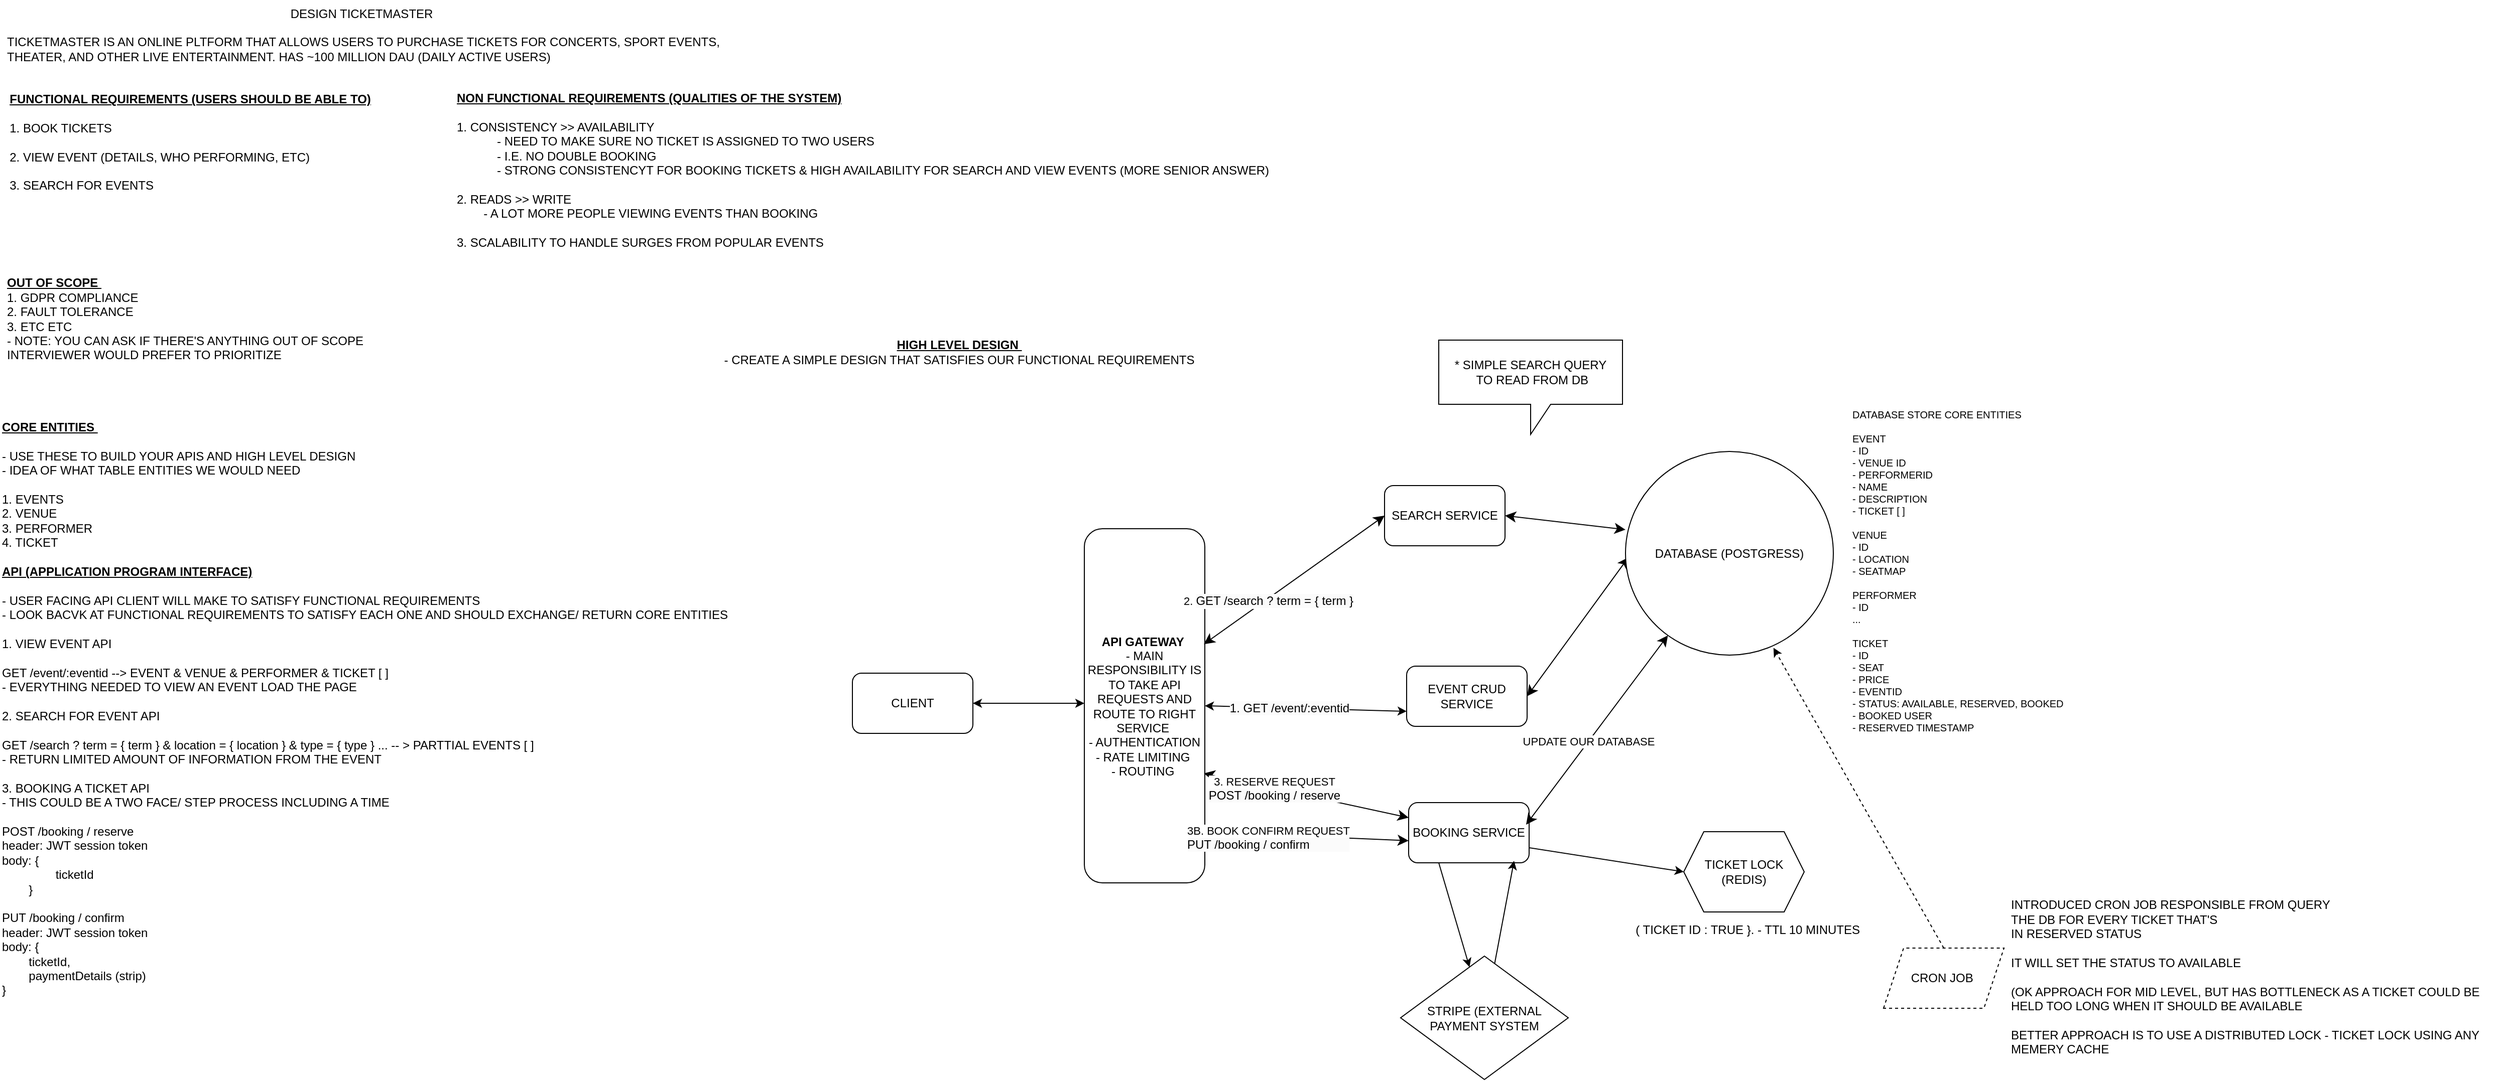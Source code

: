 <mxfile version="24.7.5">
  <diagram name="Page-1" id="ZvQZzqbp089TTAOFf1sz">
    <mxGraphModel dx="1242" dy="808" grid="0" gridSize="10" guides="1" tooltips="1" connect="1" arrows="1" fold="1" page="1" pageScale="1" pageWidth="850" pageHeight="1100" math="0" shadow="0">
      <root>
        <mxCell id="0" />
        <mxCell id="1" parent="0" />
        <mxCell id="pgA_VzdrSxCovMQpNKye-1" value="&lt;div style=&quot;text-align: center;&quot;&gt;&lt;span style=&quot;background-color: initial;&quot;&gt;DESIGN TICKETMASTER&amp;nbsp;&lt;/span&gt;&lt;/div&gt;&lt;div style=&quot;text-align: center;&quot;&gt;&lt;span style=&quot;background-color: initial;&quot;&gt;&lt;br&gt;&lt;/span&gt;&lt;/div&gt;&lt;div&gt;TICKETMASTER IS AN ONLINE PLTFORM THAT ALLOWS USERS TO PURCHASE TICKETS FOR CONCERTS, SPORT EVENTS,&lt;/div&gt;&lt;div&gt;THEATER, AND OTHER LIVE ENTERTAINMENT. HAS ~100 MILLION DAU (DAILY ACTIVE USERS)&lt;/div&gt;&lt;div style=&quot;&quot;&gt;&lt;br&gt;&lt;/div&gt;" style="text;html=1;align=left;verticalAlign=middle;resizable=0;points=[];autosize=1;strokeColor=none;fillColor=none;" parent="1" vertex="1">
          <mxGeometry x="6" y="6" width="728" height="84" as="geometry" />
        </mxCell>
        <mxCell id="pgA_VzdrSxCovMQpNKye-2" value="&lt;b&gt;&lt;u&gt;FUNCTIONAL REQUIREMENTS (USERS SHOULD BE ABLE TO)&lt;/u&gt;&lt;/b&gt;&lt;div&gt;&lt;br&gt;&lt;/div&gt;&lt;div style=&quot;text-align: left;&quot;&gt;1. BOOK TICKETS&amp;nbsp;&lt;/div&gt;&lt;div style=&quot;text-align: left;&quot;&gt;&lt;span style=&quot;background-color: initial;&quot;&gt;&lt;br&gt;&lt;/span&gt;&lt;/div&gt;&lt;div style=&quot;text-align: left;&quot;&gt;&lt;span style=&quot;background-color: initial;&quot;&gt;2. VIEW EVENT (DETAILS, WHO PERFORMING, ETC)&lt;/span&gt;&lt;/div&gt;&lt;div style=&quot;text-align: left;&quot;&gt;&lt;br&gt;&lt;/div&gt;&lt;div style=&quot;text-align: left;&quot;&gt;3. SEARCH FOR EVENTS&amp;nbsp;&lt;/div&gt;" style="text;html=1;align=center;verticalAlign=middle;resizable=0;points=[];autosize=1;strokeColor=none;fillColor=none;" parent="1" vertex="1">
          <mxGeometry x="1" y="91" width="378" height="113" as="geometry" />
        </mxCell>
        <mxCell id="pgA_VzdrSxCovMQpNKye-3" value="&lt;b&gt;&lt;u&gt;NON FUNCTIONAL REQUIREMENTS (QUALITIES OF THE SYSTEM)&lt;/u&gt;&lt;/b&gt;&lt;div&gt;&lt;br&gt;&lt;/div&gt;&lt;div&gt;1. CONSISTENCY &amp;gt;&amp;gt; AVAILABILITY&amp;nbsp;&lt;/div&gt;&lt;blockquote style=&quot;margin: 0 0 0 40px; border: none; padding: 0px;&quot;&gt;&lt;div&gt;- NEED TO MAKE SURE NO TICKET IS ASSIGNED TO TWO USERS&amp;nbsp;&lt;/div&gt;&lt;div&gt;- I.E. NO DOUBLE BOOKING&lt;/div&gt;&lt;div&gt;- STRONG CONSISTENCYT FOR BOOKING TICKETS &amp;amp; HIGH AVAILABILITY FOR SEARCH AND VIEW EVENTS (MORE SENIOR ANSWER)&lt;/div&gt;&lt;/blockquote&gt;&lt;div&gt;&lt;br&gt;&lt;/div&gt;&lt;div&gt;2. READS &amp;gt;&amp;gt; WRITE&amp;nbsp;&lt;/div&gt;&lt;div&gt;&lt;span style=&quot;white-space: pre;&quot;&gt;&#x9;&lt;/span&gt;- A LOT MORE PEOPLE VIEWING EVENTS THAN BOOKING&amp;nbsp;&lt;br&gt;&lt;/div&gt;&lt;div&gt;&lt;br&gt;&lt;/div&gt;&lt;div&gt;3. SCALABILITY TO HANDLE SURGES FROM POPULAR EVENTS&lt;/div&gt;&lt;div&gt;&amp;nbsp;&lt;/div&gt;" style="text;html=1;align=left;verticalAlign=middle;resizable=0;points=[];autosize=1;strokeColor=none;fillColor=none;" parent="1" vertex="1">
          <mxGeometry x="454" y="90" width="827" height="185" as="geometry" />
        </mxCell>
        <mxCell id="pgA_VzdrSxCovMQpNKye-4" value="&lt;b&gt;&lt;u&gt;OUT OF SCOPE&amp;nbsp;&lt;/u&gt;&lt;/b&gt;&lt;div&gt;1. GDPR COMPLIANCE&amp;nbsp;&lt;/div&gt;&lt;div&gt;2. FAULT TOLERANCE&lt;/div&gt;&lt;div&gt;3. ETC ETC&lt;/div&gt;&lt;div&gt;- NOTE: YOU CAN ASK IF THERE&#39;S ANYTHING OUT OF SCOPE&amp;nbsp;&lt;/div&gt;&lt;div&gt;INTERVIEWER WOULD PREFER TO PRIORITIZE&lt;/div&gt;" style="text;html=1;align=left;verticalAlign=middle;resizable=0;points=[];autosize=1;strokeColor=none;fillColor=none;" parent="1" vertex="1">
          <mxGeometry x="6" y="275" width="376" height="98" as="geometry" />
        </mxCell>
        <mxCell id="pgA_VzdrSxCovMQpNKye-5" value="&lt;b&gt;&lt;u&gt;CORE ENTITIES&amp;nbsp;&lt;/u&gt;&lt;/b&gt;&lt;div&gt;&lt;b&gt;&lt;u&gt;&lt;br&gt;&lt;/u&gt;&lt;/b&gt;&lt;div&gt;- USE THESE TO BUILD YOUR APIS AND HIGH LEVEL DESIGN&lt;/div&gt;&lt;div&gt;- IDEA OF WHAT TABLE ENTITIES WE WOULD NEED&amp;nbsp;&lt;/div&gt;&lt;div&gt;&lt;br&gt;&lt;/div&gt;&lt;div&gt;1. EVENTS&amp;nbsp;&lt;/div&gt;&lt;div&gt;2. VENUE&lt;/div&gt;&lt;div&gt;3. PERFORMER&lt;/div&gt;&lt;div&gt;4. TICKET&lt;/div&gt;&lt;div&gt;&lt;br&gt;&lt;/div&gt;&lt;div&gt;&lt;b&gt;&lt;u&gt;API (APPLICATION PROGRAM INTERFACE)&lt;/u&gt;&lt;/b&gt;&lt;/div&gt;&lt;div&gt;&lt;br&gt;&lt;/div&gt;&lt;div&gt;- USER FACING API CLIENT WILL MAKE TO SATISFY FUNCTIONAL REQUIREMENTS&amp;nbsp;&lt;/div&gt;&lt;div&gt;- LOOK BACVK AT FUNCTIONAL REQUIREMENTS TO SATISFY EACH ONE AND SHOULD EXCHANGE/ RETURN CORE ENTITIES&lt;/div&gt;&lt;div&gt;&lt;br&gt;&lt;/div&gt;&lt;div&gt;1. VIEW EVENT API&amp;nbsp;&lt;/div&gt;&lt;div&gt;&lt;br&gt;&lt;/div&gt;&lt;div&gt;GET /event/:eventid --&amp;gt; EVENT &amp;amp; VENUE &amp;amp; PERFORMER &amp;amp; TICKET [ ]&amp;nbsp;&lt;/div&gt;&lt;div&gt;- EVERYTHING NEEDED TO VIEW AN EVENT LOAD THE PAGE&lt;/div&gt;&lt;div&gt;&lt;br&gt;&lt;/div&gt;&lt;div&gt;2. SEARCH FOR EVENT API&amp;nbsp;&lt;/div&gt;&lt;div&gt;&lt;br&gt;&lt;/div&gt;&lt;div&gt;GET /search ? term = { term } &amp;amp; location = { location } &amp;amp; type = { type } ... -- &amp;gt; PARTTIAL EVENTS [ ]&lt;/div&gt;&lt;div&gt;- RETURN LIMITED AMOUNT OF INFORMATION FROM THE EVENT&amp;nbsp;&lt;/div&gt;&lt;div&gt;&lt;br&gt;&lt;/div&gt;&lt;div&gt;3. BOOKING A TICKET API&amp;nbsp;&lt;/div&gt;&lt;div&gt;- THIS COULD BE A TWO FACE/ STEP PROCESS INCLUDING A TIME&amp;nbsp;&lt;/div&gt;&lt;div&gt;&lt;br&gt;&lt;/div&gt;&lt;div&gt;POST /booking / reserve&lt;/div&gt;&lt;div&gt;header: JWT session token&lt;/div&gt;&lt;div&gt;body: {&lt;/div&gt;&lt;div&gt;&lt;span style=&quot;white-space: pre;&quot;&gt;&#x9;&lt;span style=&quot;white-space: pre;&quot;&gt;&#x9;&lt;/span&gt;&lt;/span&gt;ticketId&lt;br&gt;&lt;/div&gt;&lt;div&gt;&lt;span style=&quot;white-space: pre;&quot;&gt;&#x9;&lt;/span&gt;}&lt;/div&gt;&lt;div&gt;&lt;br&gt;&lt;/div&gt;&lt;div&gt;PUT /booking / confirm&amp;nbsp;&lt;/div&gt;&lt;div&gt;header: JWT session token&amp;nbsp;&lt;/div&gt;&lt;div&gt;body: {&lt;/div&gt;&lt;div&gt;&lt;span style=&quot;white-space: pre;&quot;&gt;&#x9;&lt;/span&gt;ticketId,&lt;br&gt;&lt;/div&gt;&lt;div&gt;&lt;span style=&quot;white-space: pre;&quot;&gt;&#x9;&lt;/span&gt;paymentDetails (strip)&lt;/div&gt;&lt;div&gt;}&lt;/div&gt;&lt;div&gt;&lt;br&gt;&lt;/div&gt;&lt;div&gt;&lt;br&gt;&lt;/div&gt;&lt;div&gt;&lt;br&gt;&lt;/div&gt;&lt;/div&gt;" style="text;html=1;align=left;verticalAlign=middle;resizable=0;points=[];autosize=1;strokeColor=none;fillColor=none;" parent="1" vertex="1">
          <mxGeometry x="1" y="418" width="741" height="631" as="geometry" />
        </mxCell>
        <mxCell id="pgA_VzdrSxCovMQpNKye-6" value="&lt;b&gt;&lt;u&gt;HIGH LEVEL DESIGN&amp;nbsp;&lt;/u&gt;&lt;/b&gt;&lt;div&gt;- CREATE A SIMPLE DESIGN THAT SATISFIES OUR FUNCTIONAL REQUIREMENTS&lt;/div&gt;" style="text;html=1;align=center;verticalAlign=middle;resizable=0;points=[];autosize=1;strokeColor=none;fillColor=none;" parent="1" vertex="1">
          <mxGeometry x="712" y="336" width="487" height="41" as="geometry" />
        </mxCell>
        <mxCell id="pgA_VzdrSxCovMQpNKye-9" style="edgeStyle=orthogonalEdgeStyle;rounded=0;orthogonalLoop=1;jettySize=auto;html=1;exitX=1;exitY=0.5;exitDx=0;exitDy=0;startArrow=classic;startFill=1;" parent="1" source="pgA_VzdrSxCovMQpNKye-7" target="pgA_VzdrSxCovMQpNKye-8" edge="1">
          <mxGeometry relative="1" as="geometry">
            <Array as="points">
              <mxPoint x="1058" y="707" />
              <mxPoint x="1058" y="707" />
            </Array>
          </mxGeometry>
        </mxCell>
        <mxCell id="pgA_VzdrSxCovMQpNKye-7" value="CLIENT" style="rounded=1;whiteSpace=wrap;html=1;" parent="1" vertex="1">
          <mxGeometry x="850" y="677" width="120" height="60" as="geometry" />
        </mxCell>
        <mxCell id="pgA_VzdrSxCovMQpNKye-8" value="&lt;b&gt;API GATEWAY&amp;nbsp;&lt;/b&gt;&lt;div&gt;- MAIN RESPONSIBILITY IS TO TAKE API REQUESTS AND ROUTE TO RIGHT SERVICE&amp;nbsp;&lt;/div&gt;&lt;div&gt;- AUTHENTICATION&lt;/div&gt;&lt;div&gt;- RATE LIMITING&amp;nbsp;&lt;/div&gt;&lt;div&gt;- ROUTING&amp;nbsp;&lt;/div&gt;" style="rounded=1;whiteSpace=wrap;html=1;" parent="1" vertex="1">
          <mxGeometry x="1081" y="533" width="120" height="353" as="geometry" />
        </mxCell>
        <mxCell id="pgA_VzdrSxCovMQpNKye-10" value="EVENT CRUD SERVICE" style="rounded=1;whiteSpace=wrap;html=1;" parent="1" vertex="1">
          <mxGeometry x="1402" y="670" width="120" height="60" as="geometry" />
        </mxCell>
        <mxCell id="pgA_VzdrSxCovMQpNKye-11" value="" style="endArrow=classic;startArrow=classic;html=1;rounded=0;entryX=0;entryY=0.75;entryDx=0;entryDy=0;exitX=1;exitY=0.5;exitDx=0;exitDy=0;" parent="1" source="pgA_VzdrSxCovMQpNKye-8" target="pgA_VzdrSxCovMQpNKye-10" edge="1">
          <mxGeometry width="50" height="50" relative="1" as="geometry">
            <mxPoint x="1201" y="617" as="sourcePoint" />
            <mxPoint x="1251" y="567" as="targetPoint" />
          </mxGeometry>
        </mxCell>
        <mxCell id="pgA_VzdrSxCovMQpNKye-18" value="&lt;span style=&quot;font-size: 12px; text-align: left; background-color: rgb(251, 251, 251);&quot;&gt;1. GET /event/:eventid&lt;/span&gt;" style="edgeLabel;html=1;align=center;verticalAlign=middle;resizable=0;points=[];" parent="pgA_VzdrSxCovMQpNKye-11" vertex="1" connectable="0">
          <mxGeometry x="-0.168" relative="1" as="geometry">
            <mxPoint as="offset" />
          </mxGeometry>
        </mxCell>
        <mxCell id="pgA_VzdrSxCovMQpNKye-13" value="" style="edgeStyle=none;orthogonalLoop=1;jettySize=auto;html=1;endArrow=classic;startArrow=classic;endSize=8;startSize=8;rounded=0;exitX=1;exitY=0.5;exitDx=0;exitDy=0;" parent="1" source="pgA_VzdrSxCovMQpNKye-10" edge="1">
          <mxGeometry width="100" relative="1" as="geometry">
            <mxPoint x="1523" y="561.5" as="sourcePoint" />
            <mxPoint x="1623" y="561.5" as="targetPoint" />
            <Array as="points" />
          </mxGeometry>
        </mxCell>
        <mxCell id="pgA_VzdrSxCovMQpNKye-15" value="DATABASE (POSTGRESS)" style="ellipse;whiteSpace=wrap;html=1;" parent="1" vertex="1">
          <mxGeometry x="1620" y="456" width="207" height="203" as="geometry" />
        </mxCell>
        <mxCell id="pgA_VzdrSxCovMQpNKye-16" value="DATABASE STORE CORE ENTITIES&amp;nbsp;&lt;div style=&quot;font-size: 10px;&quot;&gt;&lt;br style=&quot;font-size: 10px;&quot;&gt;&lt;/div&gt;&lt;div style=&quot;font-size: 10px;&quot;&gt;EVENT&amp;nbsp;&lt;/div&gt;&lt;div style=&quot;font-size: 10px;&quot;&gt;- ID&amp;nbsp;&lt;/div&gt;&lt;div style=&quot;font-size: 10px;&quot;&gt;- VENUE ID&amp;nbsp;&lt;/div&gt;&lt;div style=&quot;font-size: 10px;&quot;&gt;- PERFORMERID&amp;nbsp;&lt;/div&gt;&lt;div style=&quot;font-size: 10px;&quot;&gt;- NAME&lt;/div&gt;&lt;div style=&quot;font-size: 10px;&quot;&gt;- DESCRIPTION&amp;nbsp;&lt;/div&gt;&lt;div style=&quot;font-size: 10px;&quot;&gt;- TICKET [ ]&lt;/div&gt;&lt;div style=&quot;font-size: 10px;&quot;&gt;&lt;br style=&quot;font-size: 10px;&quot;&gt;&lt;/div&gt;&lt;div style=&quot;font-size: 10px;&quot;&gt;VENUE&amp;nbsp;&lt;/div&gt;&lt;div style=&quot;font-size: 10px;&quot;&gt;- ID&amp;nbsp;&lt;/div&gt;&lt;div style=&quot;font-size: 10px;&quot;&gt;- LOCATION&amp;nbsp;&lt;/div&gt;&lt;div style=&quot;font-size: 10px;&quot;&gt;- SEATMAP&lt;/div&gt;&lt;div style=&quot;font-size: 10px;&quot;&gt;&lt;br style=&quot;font-size: 10px;&quot;&gt;&lt;/div&gt;&lt;div style=&quot;font-size: 10px;&quot;&gt;PERFORMER&lt;/div&gt;&lt;div style=&quot;font-size: 10px;&quot;&gt;- ID&lt;/div&gt;&lt;div style=&quot;font-size: 10px;&quot;&gt;...&lt;/div&gt;&lt;div style=&quot;font-size: 10px;&quot;&gt;&lt;br style=&quot;font-size: 10px;&quot;&gt;&lt;/div&gt;&lt;div style=&quot;font-size: 10px;&quot;&gt;TICKET&amp;nbsp;&lt;/div&gt;&lt;div style=&quot;font-size: 10px;&quot;&gt;- ID&amp;nbsp;&lt;/div&gt;&lt;div style=&quot;font-size: 10px;&quot;&gt;- SEAT&amp;nbsp;&lt;/div&gt;&lt;div style=&quot;font-size: 10px;&quot;&gt;- PRICE&lt;/div&gt;&lt;div style=&quot;font-size: 10px;&quot;&gt;- EVENTID&lt;/div&gt;&lt;div style=&quot;font-size: 10px;&quot;&gt;- STATUS: AVAILABLE, RESERVED, BOOKED&lt;/div&gt;&lt;div style=&quot;font-size: 10px;&quot;&gt;- BOOKED USER&lt;/div&gt;&lt;div style=&quot;font-size: 10px;&quot;&gt;- RESERVED TIMESTAMP&lt;/div&gt;" style="text;html=1;align=left;verticalAlign=middle;resizable=0;points=[];autosize=1;strokeColor=none;fillColor=none;fontSize=10;" parent="1" vertex="1">
          <mxGeometry x="1844" y="407" width="228" height="336" as="geometry" />
        </mxCell>
        <mxCell id="pgA_VzdrSxCovMQpNKye-19" value="SEARCH SERVICE" style="rounded=1;whiteSpace=wrap;html=1;" parent="1" vertex="1">
          <mxGeometry x="1380" y="490" width="120" height="60" as="geometry" />
        </mxCell>
        <mxCell id="pgA_VzdrSxCovMQpNKye-20" value="" style="edgeStyle=none;orthogonalLoop=1;jettySize=auto;html=1;endArrow=classic;startArrow=classic;endSize=8;startSize=8;rounded=0;exitX=0.992;exitY=0.326;exitDx=0;exitDy=0;exitPerimeter=0;entryX=0;entryY=0.5;entryDx=0;entryDy=0;" parent="1" source="pgA_VzdrSxCovMQpNKye-8" target="pgA_VzdrSxCovMQpNKye-19" edge="1">
          <mxGeometry width="100" relative="1" as="geometry">
            <mxPoint x="1237" y="565" as="sourcePoint" />
            <mxPoint x="1337" y="565" as="targetPoint" />
            <Array as="points" />
          </mxGeometry>
        </mxCell>
        <mxCell id="pgA_VzdrSxCovMQpNKye-24" value="2.&amp;nbsp;&lt;span style=&quot;font-size: 12px; text-align: left; background-color: rgb(251, 251, 251);&quot;&gt;GET /search ? term = { term }&lt;/span&gt;" style="edgeLabel;html=1;align=center;verticalAlign=middle;resizable=0;points=[];" parent="pgA_VzdrSxCovMQpNKye-20" vertex="1" connectable="0">
          <mxGeometry x="-0.302" y="-2" relative="1" as="geometry">
            <mxPoint as="offset" />
          </mxGeometry>
        </mxCell>
        <mxCell id="pgA_VzdrSxCovMQpNKye-21" value="" style="edgeStyle=none;orthogonalLoop=1;jettySize=auto;html=1;endArrow=classic;startArrow=classic;endSize=8;startSize=8;rounded=0;entryX=0;entryY=0.384;entryDx=0;entryDy=0;entryPerimeter=0;exitX=1;exitY=0.5;exitDx=0;exitDy=0;" parent="1" source="pgA_VzdrSxCovMQpNKye-19" target="pgA_VzdrSxCovMQpNKye-15" edge="1">
          <mxGeometry width="100" relative="1" as="geometry">
            <mxPoint x="1495" y="512" as="sourcePoint" />
            <mxPoint x="1595" y="512" as="targetPoint" />
            <Array as="points" />
          </mxGeometry>
        </mxCell>
        <mxCell id="pgA_VzdrSxCovMQpNKye-23" value="&lt;span style=&quot;text-wrap: nowrap;&quot;&gt;* SIMPLE SEARCH QUERY&lt;/span&gt;&lt;div style=&quot;text-wrap: nowrap;&quot;&gt;&amp;nbsp;TO READ FROM DB&lt;/div&gt;" style="shape=callout;whiteSpace=wrap;html=1;perimeter=calloutPerimeter;" parent="1" vertex="1">
          <mxGeometry x="1434" y="345" width="183" height="94" as="geometry" />
        </mxCell>
        <mxCell id="pgA_VzdrSxCovMQpNKye-25" value="BOOKING SERVICE" style="rounded=1;whiteSpace=wrap;html=1;" parent="1" vertex="1">
          <mxGeometry x="1404" y="806" width="120" height="60" as="geometry" />
        </mxCell>
        <mxCell id="pgA_VzdrSxCovMQpNKye-26" value="" style="edgeStyle=none;orthogonalLoop=1;jettySize=auto;html=1;endArrow=classic;startArrow=classic;endSize=8;startSize=8;rounded=0;entryX=0;entryY=0.25;entryDx=0;entryDy=0;exitX=0.992;exitY=0.691;exitDx=0;exitDy=0;exitPerimeter=0;" parent="1" source="pgA_VzdrSxCovMQpNKye-8" target="pgA_VzdrSxCovMQpNKye-25" edge="1">
          <mxGeometry width="100" relative="1" as="geometry">
            <mxPoint x="1200" y="790" as="sourcePoint" />
            <mxPoint x="1300" y="790" as="targetPoint" />
            <Array as="points" />
          </mxGeometry>
        </mxCell>
        <mxCell id="pgA_VzdrSxCovMQpNKye-27" value="3. RESERVE REQUEST&lt;div&gt;&lt;span style=&quot;font-size: 12px; text-align: left; background-color: rgb(251, 251, 251);&quot;&gt;POST /booking / reserve&lt;/span&gt;&lt;br&gt;&lt;/div&gt;" style="edgeLabel;html=1;align=center;verticalAlign=middle;resizable=0;points=[];" parent="pgA_VzdrSxCovMQpNKye-26" vertex="1" connectable="0">
          <mxGeometry x="-0.314" relative="1" as="geometry">
            <mxPoint as="offset" />
          </mxGeometry>
        </mxCell>
        <mxCell id="pgA_VzdrSxCovMQpNKye-28" value="" style="edgeStyle=none;orthogonalLoop=1;jettySize=auto;html=1;endArrow=classic;startArrow=classic;endSize=8;startSize=8;rounded=0;exitX=0.975;exitY=0.367;exitDx=0;exitDy=0;exitPerimeter=0;" parent="1" source="pgA_VzdrSxCovMQpNKye-25" target="pgA_VzdrSxCovMQpNKye-15" edge="1">
          <mxGeometry width="100" relative="1" as="geometry">
            <mxPoint x="1525" y="811" as="sourcePoint" />
            <mxPoint x="1625" y="811" as="targetPoint" />
            <Array as="points" />
          </mxGeometry>
        </mxCell>
        <mxCell id="pgA_VzdrSxCovMQpNKye-29" value="UPDATE OUR DATABASE" style="edgeLabel;html=1;align=center;verticalAlign=middle;resizable=0;points=[];" parent="pgA_VzdrSxCovMQpNKye-28" vertex="1" connectable="0">
          <mxGeometry x="-0.121" relative="1" as="geometry">
            <mxPoint as="offset" />
          </mxGeometry>
        </mxCell>
        <mxCell id="pgA_VzdrSxCovMQpNKye-30" value="" style="edgeStyle=none;orthogonalLoop=1;jettySize=auto;html=1;endArrow=classic;startArrow=classic;endSize=8;startSize=8;rounded=0;entryX=0;entryY=0.633;entryDx=0;entryDy=0;entryPerimeter=0;exitX=1;exitY=0.856;exitDx=0;exitDy=0;exitPerimeter=0;" parent="1" source="pgA_VzdrSxCovMQpNKye-8" target="pgA_VzdrSxCovMQpNKye-25" edge="1">
          <mxGeometry width="100" relative="1" as="geometry">
            <mxPoint x="1180" y="848" as="sourcePoint" />
            <mxPoint x="1280" y="848" as="targetPoint" />
            <Array as="points" />
          </mxGeometry>
        </mxCell>
        <mxCell id="pgA_VzdrSxCovMQpNKye-31" value="3B. BOOK CONFIRM REQUEST&lt;div&gt;&lt;div style=&quot;font-size: 12px; text-align: left; background-color: rgb(251, 251, 251);&quot;&gt;PUT /booking / confirm&amp;nbsp;&lt;/div&gt;&lt;/div&gt;" style="edgeLabel;html=1;align=center;verticalAlign=middle;resizable=0;points=[];" parent="pgA_VzdrSxCovMQpNKye-30" vertex="1" connectable="0">
          <mxGeometry x="-0.378" y="-3" relative="1" as="geometry">
            <mxPoint as="offset" />
          </mxGeometry>
        </mxCell>
        <mxCell id="pgA_VzdrSxCovMQpNKye-32" value="STRIPE (EXTERNAL PAYMENT SYSTEM" style="rhombus;whiteSpace=wrap;html=1;" parent="1" vertex="1">
          <mxGeometry x="1396" y="959" width="167" height="123" as="geometry" />
        </mxCell>
        <mxCell id="pgA_VzdrSxCovMQpNKye-35" value="" style="edgeStyle=none;orthogonalLoop=1;jettySize=auto;html=1;rounded=0;exitX=0.25;exitY=1;exitDx=0;exitDy=0;" parent="1" source="pgA_VzdrSxCovMQpNKye-25" target="pgA_VzdrSxCovMQpNKye-32" edge="1">
          <mxGeometry width="100" relative="1" as="geometry">
            <mxPoint x="1381" y="901" as="sourcePoint" />
            <mxPoint x="1481" y="901" as="targetPoint" />
            <Array as="points" />
          </mxGeometry>
        </mxCell>
        <mxCell id="pgA_VzdrSxCovMQpNKye-36" value="" style="edgeStyle=none;orthogonalLoop=1;jettySize=auto;html=1;rounded=0;entryX=0.875;entryY=0.967;entryDx=0;entryDy=0;entryPerimeter=0;" parent="1" source="pgA_VzdrSxCovMQpNKye-32" target="pgA_VzdrSxCovMQpNKye-25" edge="1">
          <mxGeometry width="100" relative="1" as="geometry">
            <mxPoint x="1470" y="910" as="sourcePoint" />
            <mxPoint x="1570" y="910" as="targetPoint" />
            <Array as="points" />
          </mxGeometry>
        </mxCell>
        <mxCell id="pgA_VzdrSxCovMQpNKye-37" value="CRON JOB&amp;nbsp;" style="shape=parallelogram;perimeter=parallelogramPerimeter;whiteSpace=wrap;html=1;fixedSize=1;dashed=1;" parent="1" vertex="1">
          <mxGeometry x="1877" y="951" width="120" height="60" as="geometry" />
        </mxCell>
        <mxCell id="pgA_VzdrSxCovMQpNKye-38" value="INTRODUCED CRON JOB RESPONSIBLE FROM QUERY&amp;nbsp;&lt;div&gt;THE DB FOR EVERY TICKET THAT&#39;S&amp;nbsp;&lt;/div&gt;&lt;div&gt;IN RESERVED STATUS&lt;/div&gt;&lt;div&gt;&lt;br&gt;&lt;/div&gt;&lt;div&gt;IT WILL SET THE STATUS TO AVAILABLE&amp;nbsp;&lt;/div&gt;&lt;div&gt;&lt;br&gt;&lt;/div&gt;&lt;div&gt;(OK APPROACH FOR MID LEVEL, BUT HAS BOTTLENECK AS A TICKET COULD BE&lt;/div&gt;&lt;div&gt;HELD TOO LONG WHEN IT SHOULD BE AVAILABLE&lt;/div&gt;&lt;div&gt;&lt;br&gt;&lt;/div&gt;&lt;div&gt;BETTER APPROACH IS TO USE A DISTRIBUTED LOCK - TICKET LOCK USING ANY&amp;nbsp;&lt;/div&gt;&lt;div&gt;MEMERY CACHE&amp;nbsp;&lt;/div&gt;" style="text;html=1;align=left;verticalAlign=middle;resizable=0;points=[];autosize=1;strokeColor=none;fillColor=none;dashed=1;" parent="1" vertex="1">
          <mxGeometry x="2002" y="895" width="488" height="170" as="geometry" />
        </mxCell>
        <mxCell id="pgA_VzdrSxCovMQpNKye-39" value="" style="edgeStyle=none;orthogonalLoop=1;jettySize=auto;html=1;rounded=0;entryX=0.712;entryY=0.964;entryDx=0;entryDy=0;entryPerimeter=0;exitX=0.5;exitY=0;exitDx=0;exitDy=0;dashed=1;" parent="1" source="pgA_VzdrSxCovMQpNKye-37" target="pgA_VzdrSxCovMQpNKye-15" edge="1">
          <mxGeometry width="100" relative="1" as="geometry">
            <mxPoint x="1696" y="825" as="sourcePoint" />
            <mxPoint x="1796" y="825" as="targetPoint" />
            <Array as="points" />
          </mxGeometry>
        </mxCell>
        <mxCell id="pgA_VzdrSxCovMQpNKye-40" value="TICKET LOCK (REDIS)" style="shape=hexagon;perimeter=hexagonPerimeter2;whiteSpace=wrap;html=1;fixedSize=1;" parent="1" vertex="1">
          <mxGeometry x="1678" y="835" width="120" height="80" as="geometry" />
        </mxCell>
        <mxCell id="pgA_VzdrSxCovMQpNKye-41" value="( TICKET ID : TRUE }. - TTL 10 MINUTES&amp;nbsp;" style="text;html=1;align=center;verticalAlign=middle;resizable=0;points=[];autosize=1;strokeColor=none;fillColor=none;" parent="1" vertex="1">
          <mxGeometry x="1620" y="920" width="245" height="26" as="geometry" />
        </mxCell>
        <mxCell id="pgA_VzdrSxCovMQpNKye-42" value="" style="edgeStyle=none;orthogonalLoop=1;jettySize=auto;html=1;rounded=0;entryX=0;entryY=0.5;entryDx=0;entryDy=0;exitX=1;exitY=0.75;exitDx=0;exitDy=0;" parent="1" source="pgA_VzdrSxCovMQpNKye-25" target="pgA_VzdrSxCovMQpNKye-40" edge="1">
          <mxGeometry width="100" relative="1" as="geometry">
            <mxPoint x="1527" y="858" as="sourcePoint" />
            <mxPoint x="1627" y="858" as="targetPoint" />
            <Array as="points" />
          </mxGeometry>
        </mxCell>
      </root>
    </mxGraphModel>
  </diagram>
</mxfile>

